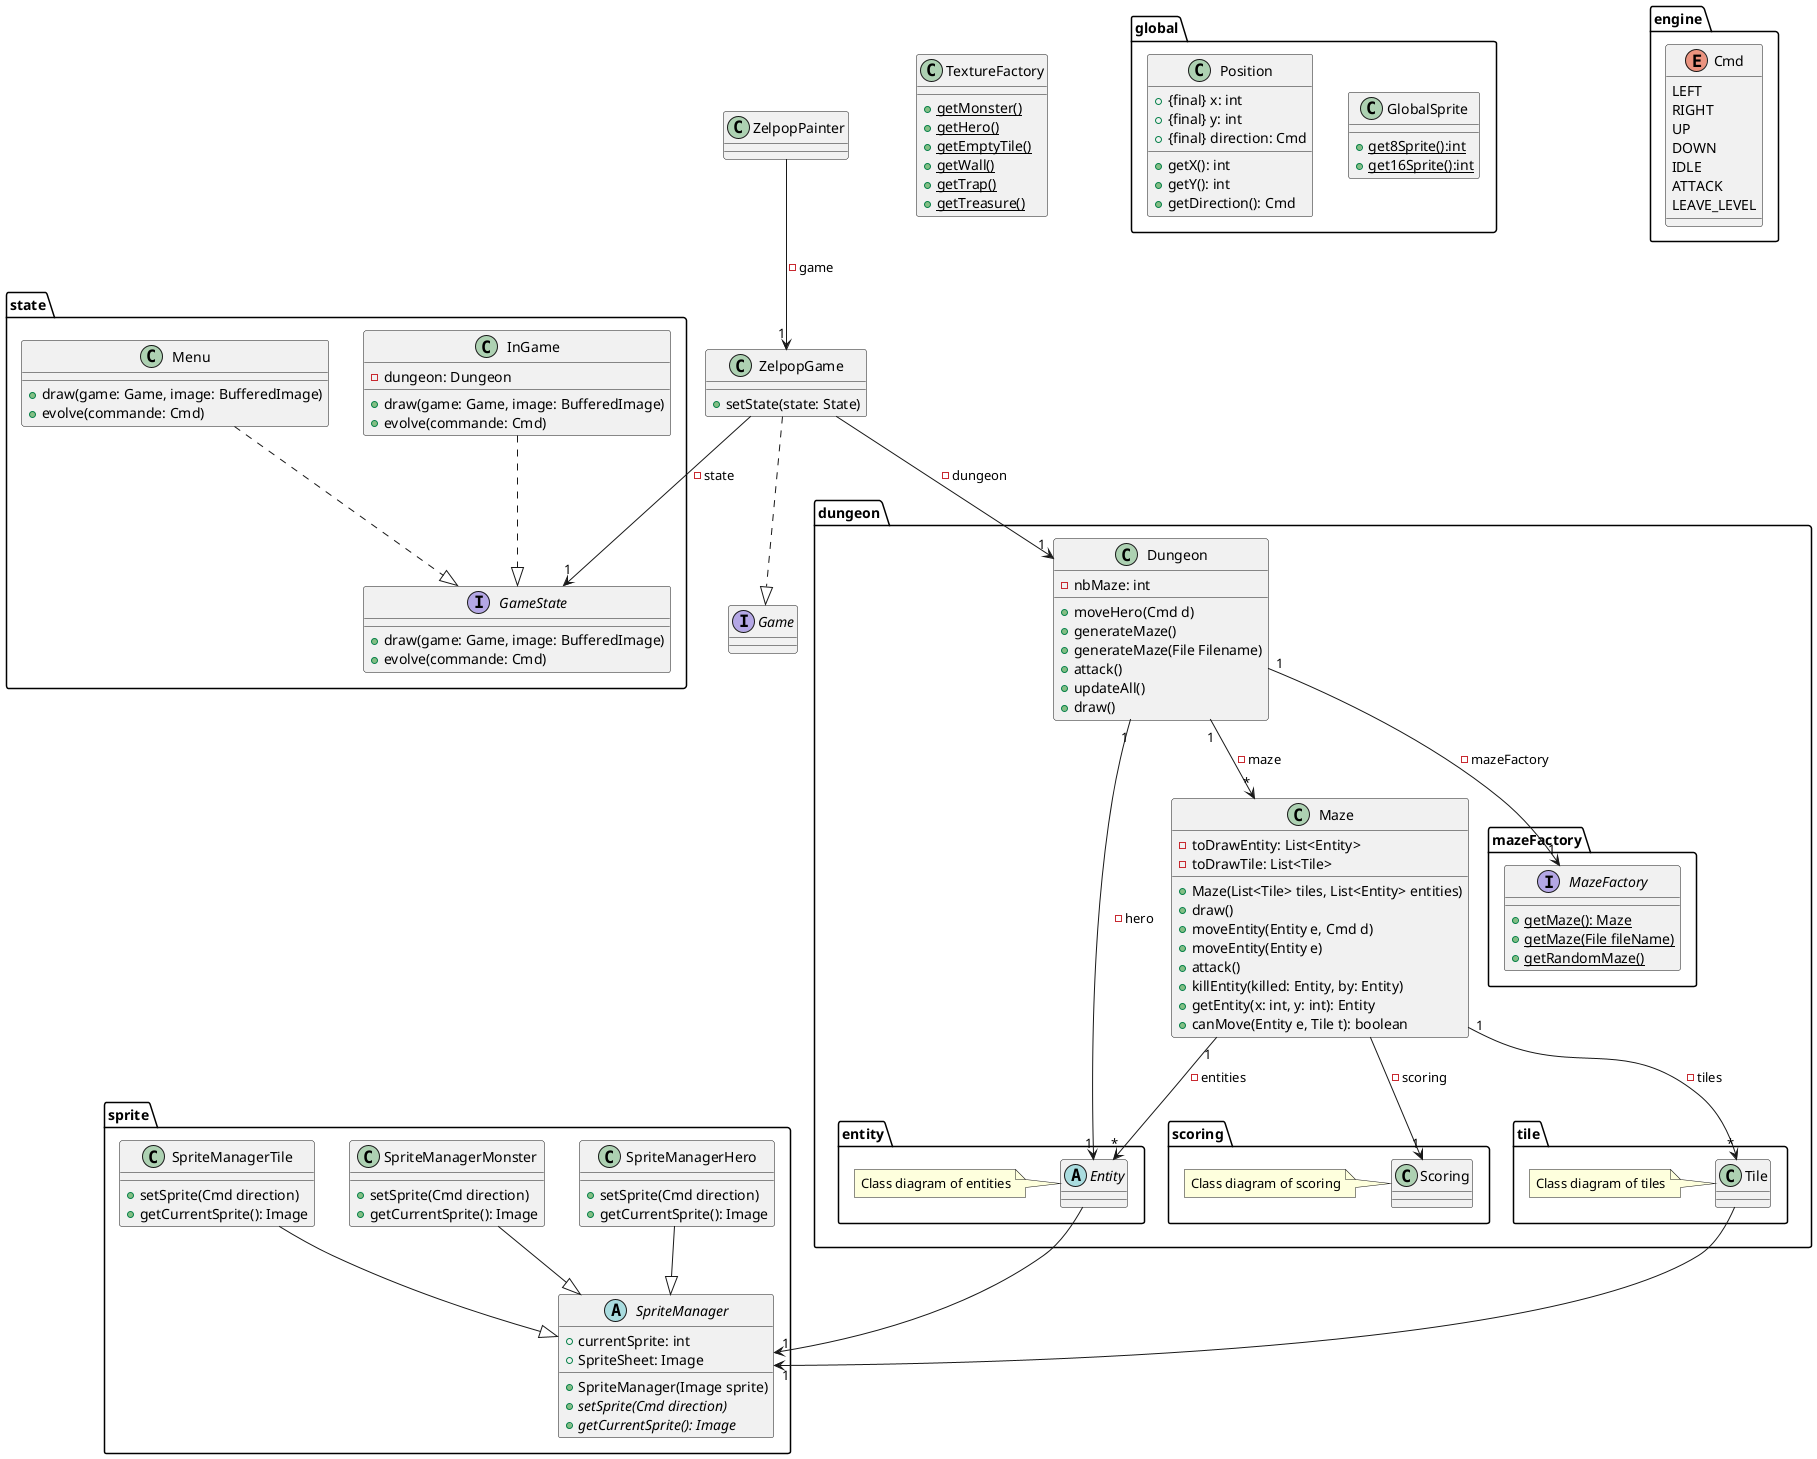@startuml

class ZelpopGame{
    + setState(state: State)
}

package state{
    interface GameState{
        + draw(game: Game, image: BufferedImage)
        + evolve(commande: Cmd)
    }

    class InGame{
        - dungeon: Dungeon

        + draw(game: Game, image: BufferedImage)
        + evolve(commande: Cmd)
    }

    class Menu{
        + draw(game: Game, image: BufferedImage)
        + evolve(commande: Cmd)
    }
}

interface Game{

}

package dungeon{

    class Dungeon{
        - nbMaze: int
        + moveHero(Cmd d)
        + generateMaze()
        + generateMaze(File Filename)
        + attack()
        + updateAll()
        + draw()
    }

    class Maze{
        - toDrawEntity: List<Entity>
        - toDrawTile: List<Tile>
        + Maze(List<Tile> tiles, List<Entity> entities)
        + draw()
        + moveEntity(Entity e, Cmd d)
        + moveEntity(Entity e)
        + attack()
        + killEntity(killed: Entity, by: Entity)
        + getEntity(x: int, y: int): Entity
        + canMove(Entity e, Tile t): boolean
    }

    package scoring{

        class Scoring{

        }

        note left: Class diagram of scoring

    }

    package tile{

        class Tile{

        }

        note left: Class diagram of tiles

    }

    package entity{

        abstract Entity{

        }

        note left: Class diagram of entities

    }

    package mazeFactory{

        interface MazeFactory{
            + {static} getMaze(): Maze
            + {static} getMaze(File fileName)
            + {static} getRandomMaze()
        }

    }

}


class ZelpopPainter{

}

class TextureFactory{
    + {static}getMonster()
    + {static}getHero()
    + {static}getEmptyTile()
    + {static}getWall()
    + {static}getTrap()
    + {static}getTreasure()
}

package sprite{

    abstract SpriteManager{
        + currentSprite: int
        + SpriteSheet: Image
        + SpriteManager(Image sprite)
        + {abstract} setSprite(Cmd direction)
        + {abstract} getCurrentSprite(): Image
    }

    class SpriteManagerHero{
        + setSprite(Cmd direction)
        + getCurrentSprite(): Image
    }

    class SpriteManagerMonster{
        + setSprite(Cmd direction)
        + getCurrentSprite(): Image
    }

    class SpriteManagerTile{
        + setSprite(Cmd direction)
        + getCurrentSprite(): Image
    }

}

SpriteManagerHero --|> SpriteManager
SpriteManagerMonster --|> SpriteManager
SpriteManagerTile --|> SpriteManager

package global{

    class GlobalSprite{
        + {static} get8Sprite():int
        + {static} get16Sprite():int
    }

    class Position{
        + {final} x: int
        + {final} y: int
        + {final} direction: Cmd
        + getX(): int
        + getY(): int
        + getDirection(): Cmd
    }

}

package engine{
    enum Cmd{
        LEFT
        RIGHT
        UP
        DOWN
        IDLE
        ATTACK
        LEAVE_LEVEL
    }
}

Dungeon "1" --> "*" Maze: -maze
Dungeon "1" --> "1" MazeFactory: -mazeFactory

Maze "1" --> "*" Tile: -tiles
Maze "1" --> "*" Entity: -entities

ZelpopGame ..|> Game
ZelpopGame --> "1" Dungeon: -dungeon

ZelpopPainter --> "1" ZelpopGame: - game

Dungeon "1" --> "1" Entity : -hero

Tile --> "1" SpriteManager

Entity --> "1" SpriteManager

InGame ..|> GameState
Menu ..|> GameState

Maze --> "1" Scoring: - scoring

ZelpopGame --> "1" GameState: - state
@enduml